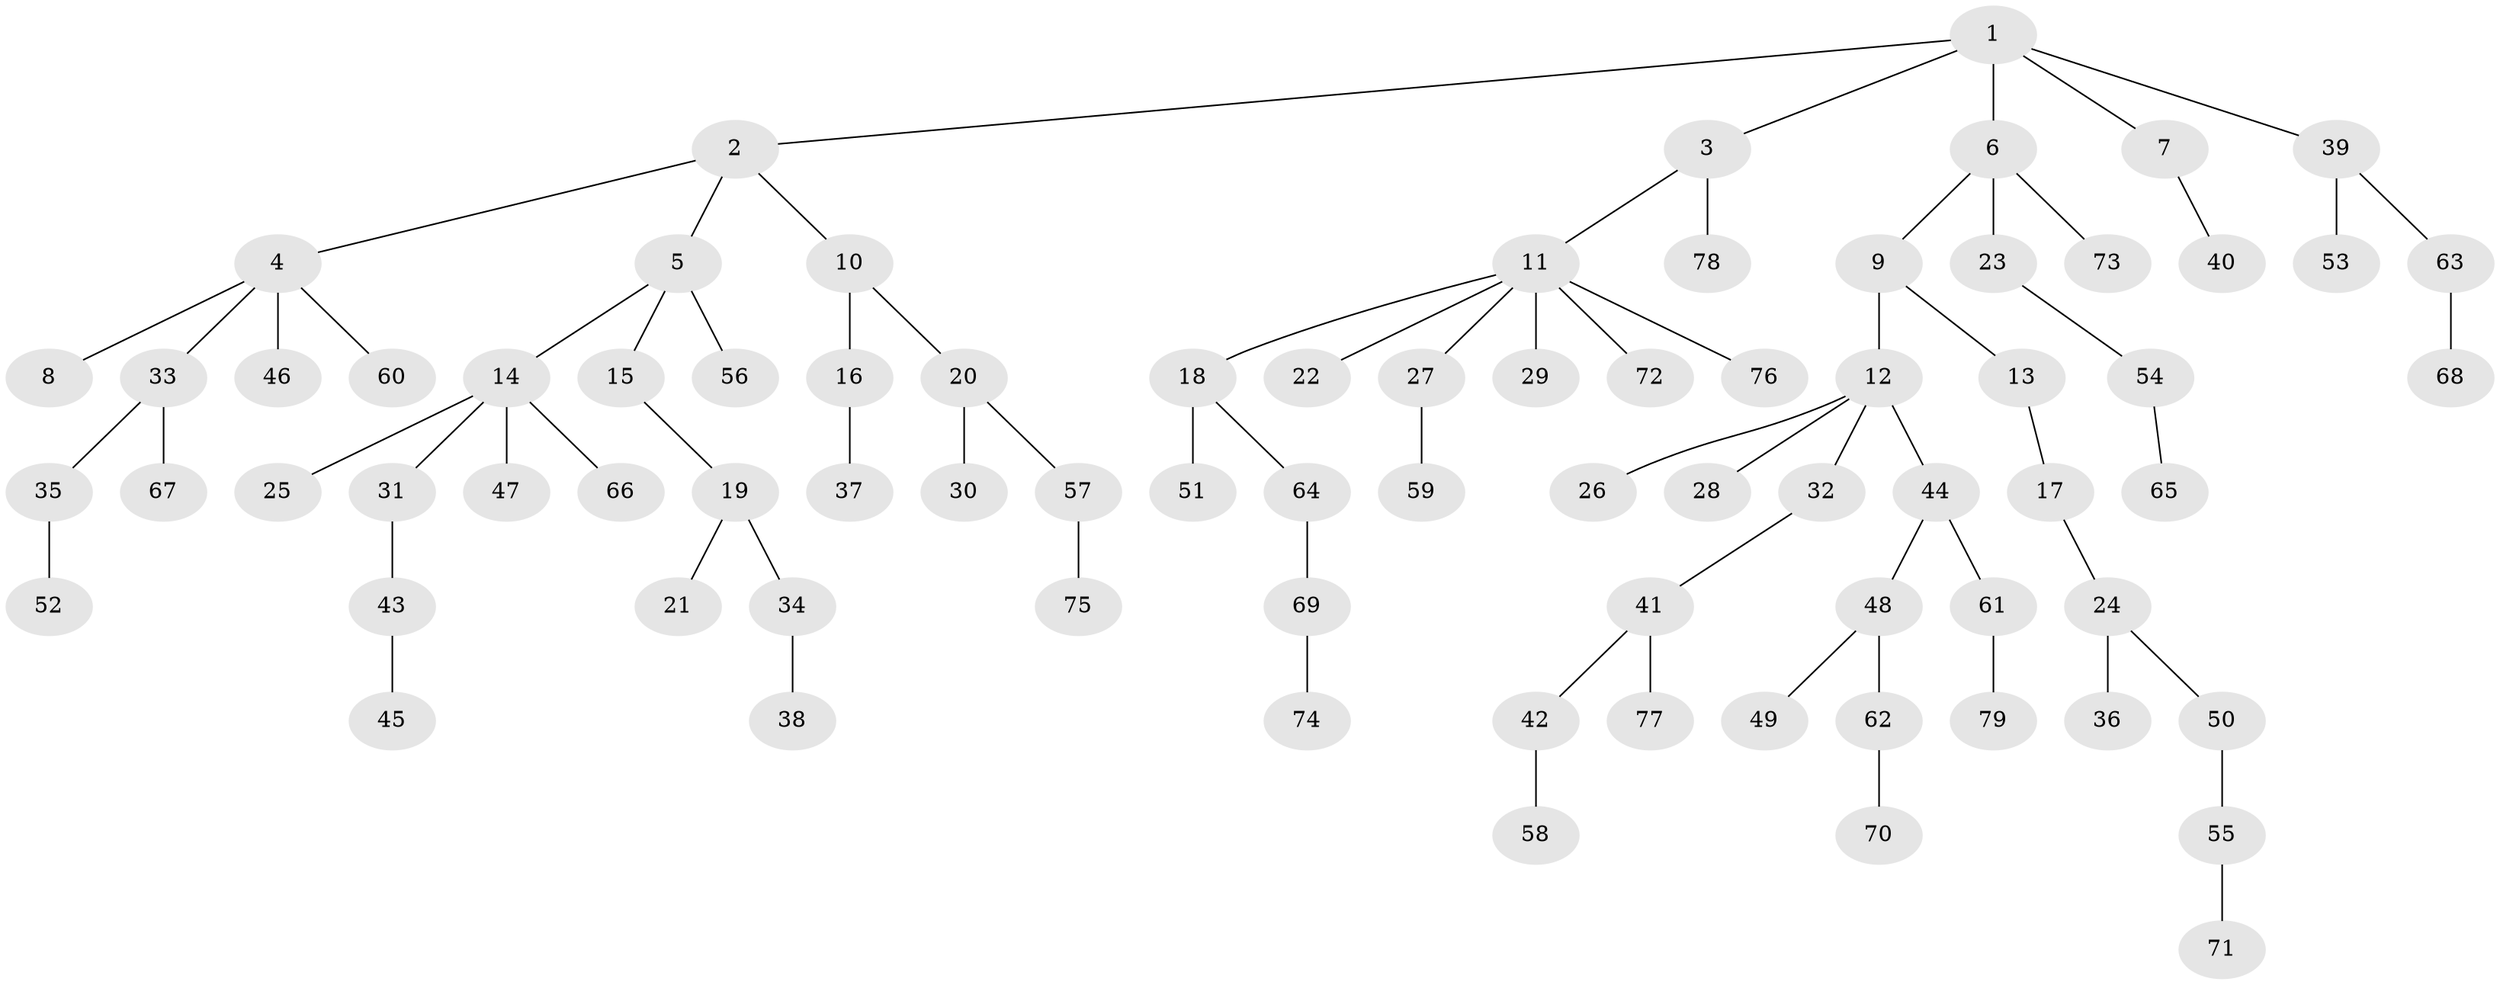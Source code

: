 // coarse degree distribution, {5: 0.04, 4: 0.04, 2: 0.2, 3: 0.12, 6: 0.04, 1: 0.56}
// Generated by graph-tools (version 1.1) at 2025/51/03/04/25 22:51:57]
// undirected, 79 vertices, 78 edges
graph export_dot {
  node [color=gray90,style=filled];
  1;
  2;
  3;
  4;
  5;
  6;
  7;
  8;
  9;
  10;
  11;
  12;
  13;
  14;
  15;
  16;
  17;
  18;
  19;
  20;
  21;
  22;
  23;
  24;
  25;
  26;
  27;
  28;
  29;
  30;
  31;
  32;
  33;
  34;
  35;
  36;
  37;
  38;
  39;
  40;
  41;
  42;
  43;
  44;
  45;
  46;
  47;
  48;
  49;
  50;
  51;
  52;
  53;
  54;
  55;
  56;
  57;
  58;
  59;
  60;
  61;
  62;
  63;
  64;
  65;
  66;
  67;
  68;
  69;
  70;
  71;
  72;
  73;
  74;
  75;
  76;
  77;
  78;
  79;
  1 -- 2;
  1 -- 3;
  1 -- 6;
  1 -- 7;
  1 -- 39;
  2 -- 4;
  2 -- 5;
  2 -- 10;
  3 -- 11;
  3 -- 78;
  4 -- 8;
  4 -- 33;
  4 -- 46;
  4 -- 60;
  5 -- 14;
  5 -- 15;
  5 -- 56;
  6 -- 9;
  6 -- 23;
  6 -- 73;
  7 -- 40;
  9 -- 12;
  9 -- 13;
  10 -- 16;
  10 -- 20;
  11 -- 18;
  11 -- 22;
  11 -- 27;
  11 -- 29;
  11 -- 72;
  11 -- 76;
  12 -- 26;
  12 -- 28;
  12 -- 32;
  12 -- 44;
  13 -- 17;
  14 -- 25;
  14 -- 31;
  14 -- 47;
  14 -- 66;
  15 -- 19;
  16 -- 37;
  17 -- 24;
  18 -- 51;
  18 -- 64;
  19 -- 21;
  19 -- 34;
  20 -- 30;
  20 -- 57;
  23 -- 54;
  24 -- 36;
  24 -- 50;
  27 -- 59;
  31 -- 43;
  32 -- 41;
  33 -- 35;
  33 -- 67;
  34 -- 38;
  35 -- 52;
  39 -- 53;
  39 -- 63;
  41 -- 42;
  41 -- 77;
  42 -- 58;
  43 -- 45;
  44 -- 48;
  44 -- 61;
  48 -- 49;
  48 -- 62;
  50 -- 55;
  54 -- 65;
  55 -- 71;
  57 -- 75;
  61 -- 79;
  62 -- 70;
  63 -- 68;
  64 -- 69;
  69 -- 74;
}
